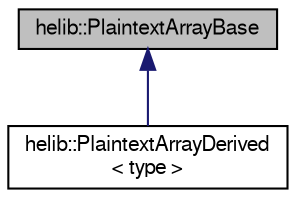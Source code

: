 digraph "helib::PlaintextArrayBase"
{
  edge [fontname="FreeSans",fontsize="10",labelfontname="FreeSans",labelfontsize="10"];
  node [fontname="FreeSans",fontsize="10",shape=record];
  Node0 [label="helib::PlaintextArrayBase",height=0.2,width=0.4,color="black", fillcolor="grey75", style="filled", fontcolor="black"];
  Node0 -> Node1 [dir="back",color="midnightblue",fontsize="10",style="solid"];
  Node1 [label="helib::PlaintextArrayDerived\l\< type \>",height=0.2,width=0.4,color="black", fillcolor="white", style="filled",URL="$classhelib_1_1_plaintext_array_derived.html"];
}
